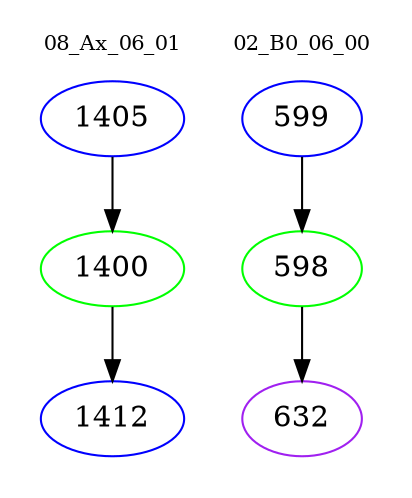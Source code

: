 digraph{
subgraph cluster_0 {
color = white
label = "08_Ax_06_01";
fontsize=10;
T0_1405 [label="1405", color="blue"]
T0_1405 -> T0_1400 [color="black"]
T0_1400 [label="1400", color="green"]
T0_1400 -> T0_1412 [color="black"]
T0_1412 [label="1412", color="blue"]
}
subgraph cluster_1 {
color = white
label = "02_B0_06_00";
fontsize=10;
T1_599 [label="599", color="blue"]
T1_599 -> T1_598 [color="black"]
T1_598 [label="598", color="green"]
T1_598 -> T1_632 [color="black"]
T1_632 [label="632", color="purple"]
}
}
